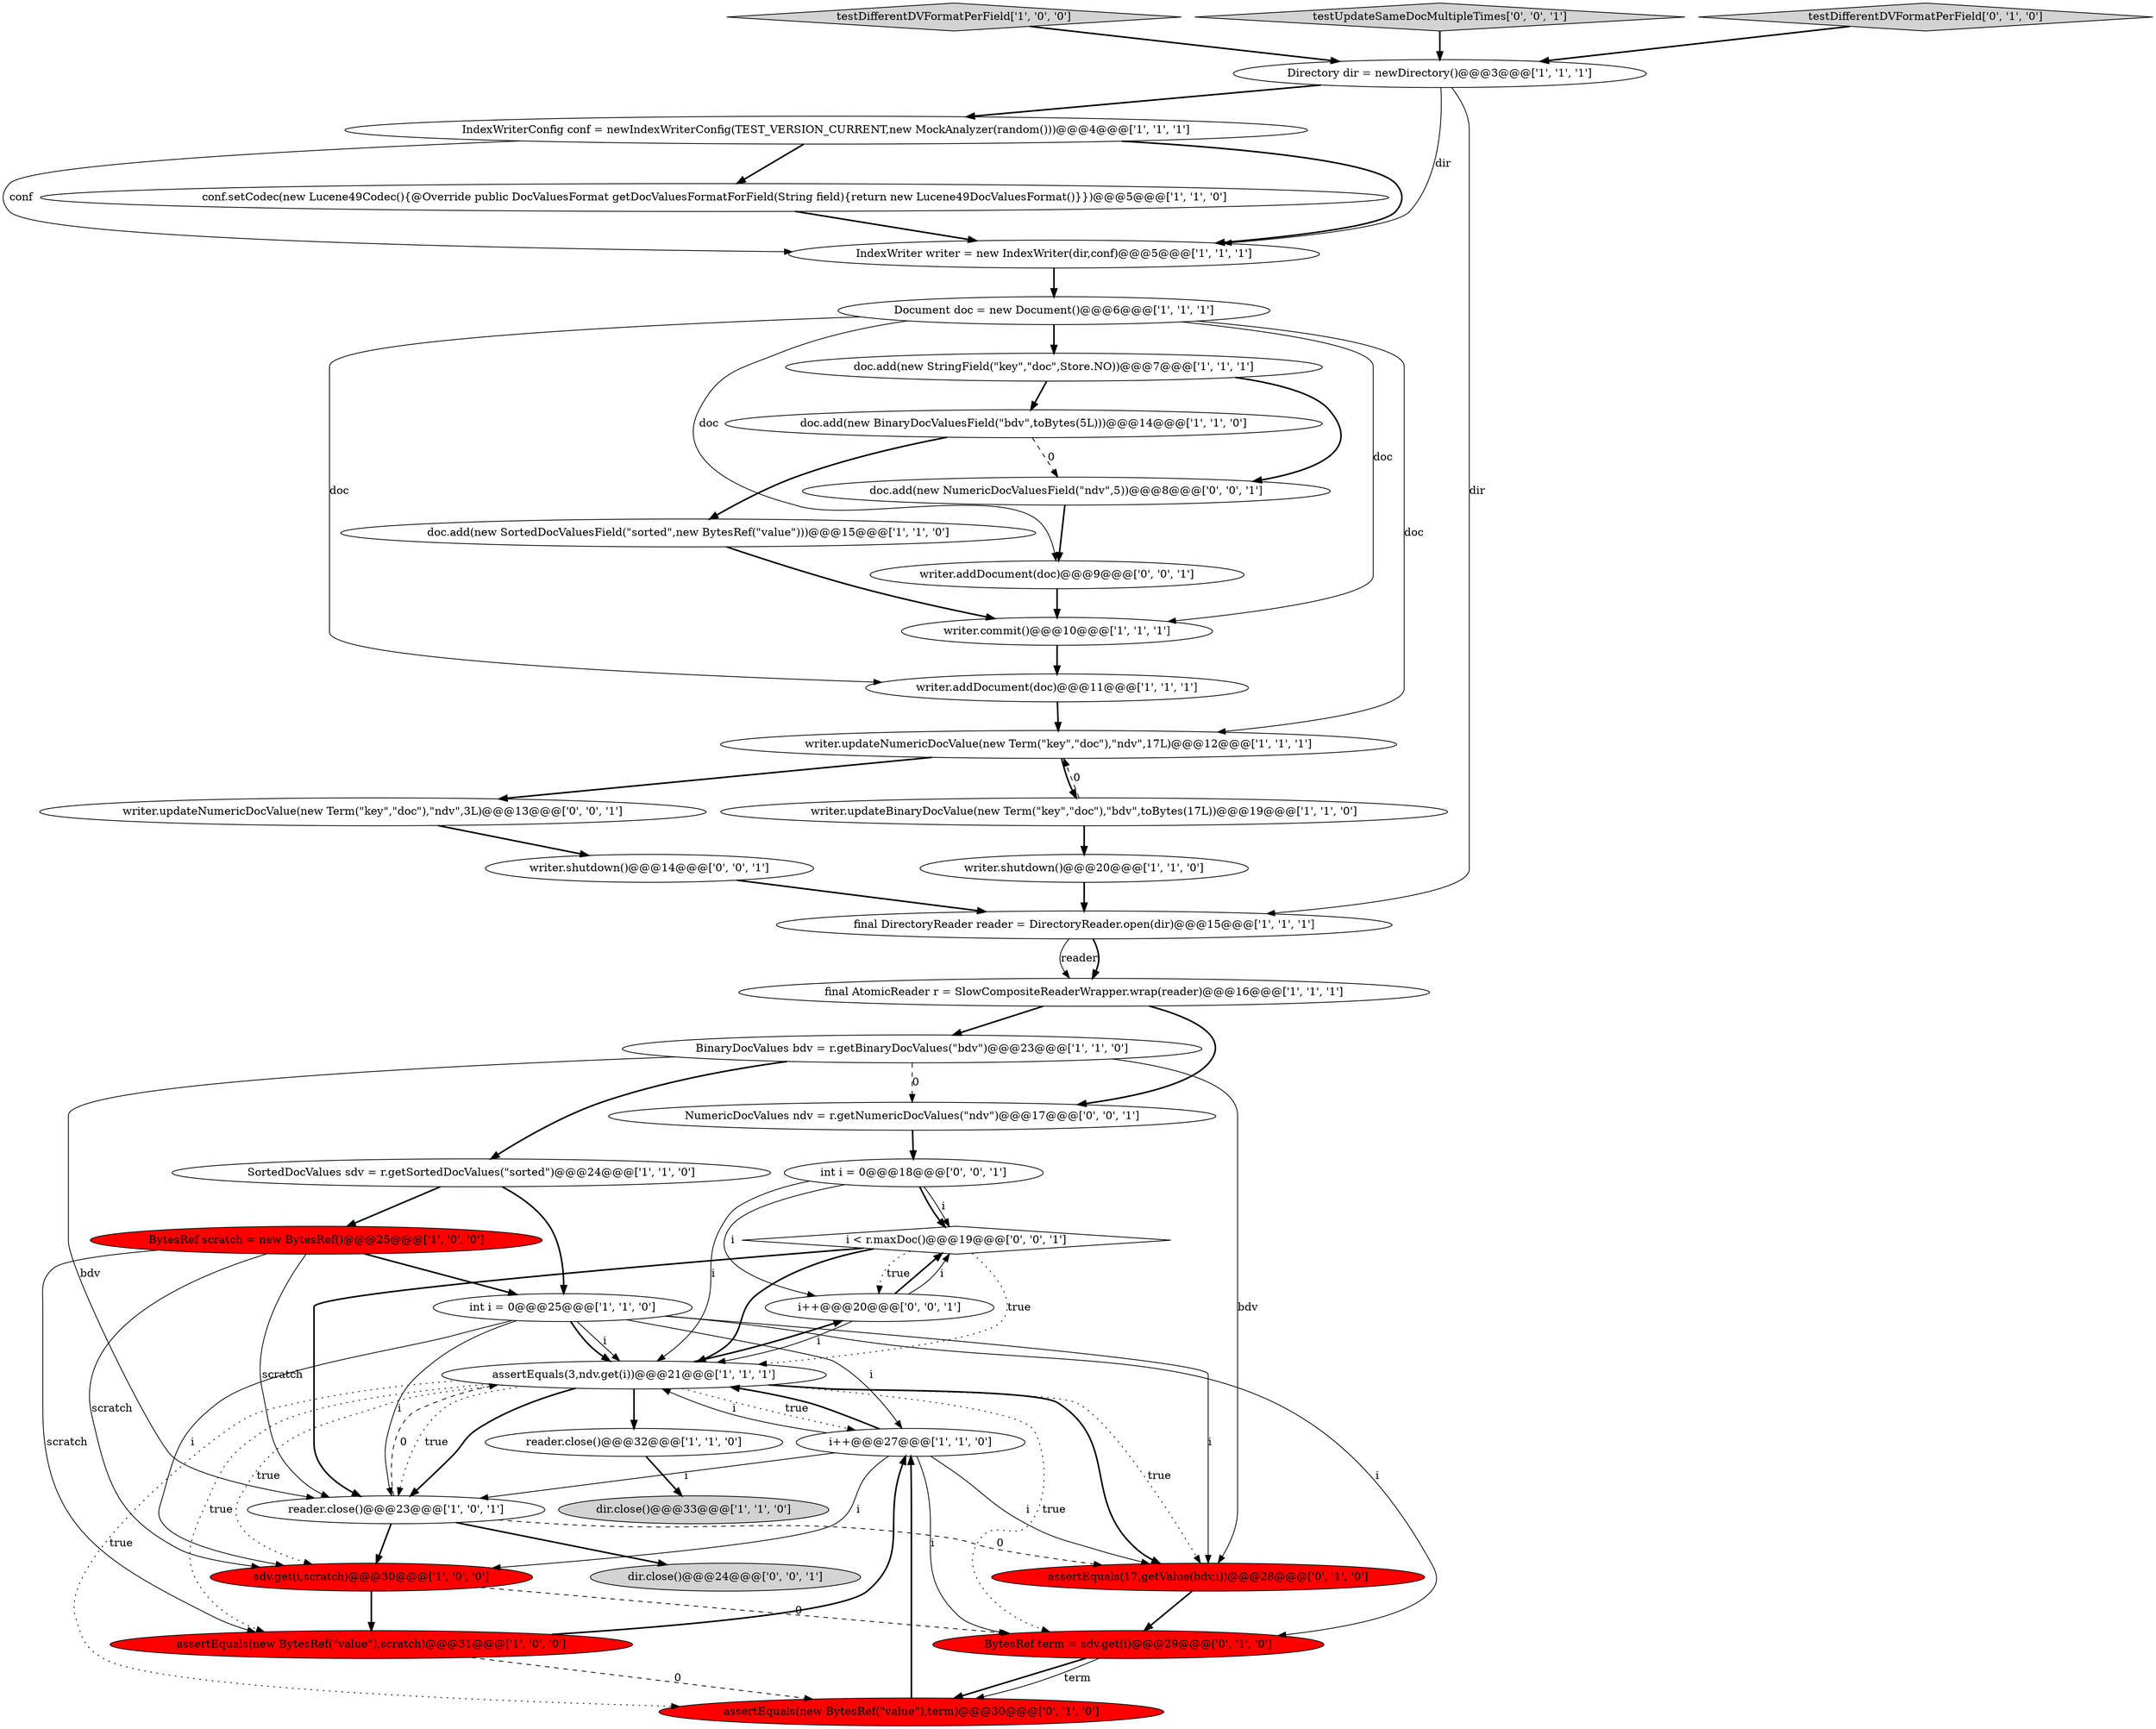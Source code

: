 digraph {
1 [style = filled, label = "conf.setCodec(new Lucene49Codec(){@Override public DocValuesFormat getDocValuesFormatForField(String field){return new Lucene49DocValuesFormat()}})@@@5@@@['1', '1', '0']", fillcolor = white, shape = ellipse image = "AAA0AAABBB1BBB"];
4 [style = filled, label = "testDifferentDVFormatPerField['1', '0', '0']", fillcolor = lightgray, shape = diamond image = "AAA0AAABBB1BBB"];
2 [style = filled, label = "doc.add(new SortedDocValuesField(\"sorted\",new BytesRef(\"value\")))@@@15@@@['1', '1', '0']", fillcolor = white, shape = ellipse image = "AAA0AAABBB1BBB"];
9 [style = filled, label = "writer.shutdown()@@@20@@@['1', '1', '0']", fillcolor = white, shape = ellipse image = "AAA0AAABBB1BBB"];
21 [style = filled, label = "doc.add(new BinaryDocValuesField(\"bdv\",toBytes(5L)))@@@14@@@['1', '1', '0']", fillcolor = white, shape = ellipse image = "AAA0AAABBB1BBB"];
35 [style = filled, label = "NumericDocValues ndv = r.getNumericDocValues(\"ndv\")@@@17@@@['0', '0', '1']", fillcolor = white, shape = ellipse image = "AAA0AAABBB3BBB"];
33 [style = filled, label = "i < r.maxDoc()@@@19@@@['0', '0', '1']", fillcolor = white, shape = diamond image = "AAA0AAABBB3BBB"];
34 [style = filled, label = "i++@@@20@@@['0', '0', '1']", fillcolor = white, shape = ellipse image = "AAA0AAABBB3BBB"];
23 [style = filled, label = "Directory dir = newDirectory()@@@3@@@['1', '1', '1']", fillcolor = white, shape = ellipse image = "AAA0AAABBB1BBB"];
24 [style = filled, label = "writer.updateBinaryDocValue(new Term(\"key\",\"doc\"),\"bdv\",toBytes(17L))@@@19@@@['1', '1', '0']", fillcolor = white, shape = ellipse image = "AAA0AAABBB1BBB"];
11 [style = filled, label = "final DirectoryReader reader = DirectoryReader.open(dir)@@@15@@@['1', '1', '1']", fillcolor = white, shape = ellipse image = "AAA0AAABBB1BBB"];
40 [style = filled, label = "writer.addDocument(doc)@@@9@@@['0', '0', '1']", fillcolor = white, shape = ellipse image = "AAA0AAABBB3BBB"];
19 [style = filled, label = "assertEquals(new BytesRef(\"value\"),scratch)@@@31@@@['1', '0', '0']", fillcolor = red, shape = ellipse image = "AAA1AAABBB1BBB"];
13 [style = filled, label = "IndexWriterConfig conf = newIndexWriterConfig(TEST_VERSION_CURRENT,new MockAnalyzer(random()))@@@4@@@['1', '1', '1']", fillcolor = white, shape = ellipse image = "AAA0AAABBB1BBB"];
14 [style = filled, label = "final AtomicReader r = SlowCompositeReaderWrapper.wrap(reader)@@@16@@@['1', '1', '1']", fillcolor = white, shape = ellipse image = "AAA0AAABBB1BBB"];
0 [style = filled, label = "IndexWriter writer = new IndexWriter(dir,conf)@@@5@@@['1', '1', '1']", fillcolor = white, shape = ellipse image = "AAA0AAABBB1BBB"];
5 [style = filled, label = "assertEquals(3,ndv.get(i))@@@21@@@['1', '1', '1']", fillcolor = white, shape = ellipse image = "AAA0AAABBB1BBB"];
8 [style = filled, label = "writer.addDocument(doc)@@@11@@@['1', '1', '1']", fillcolor = white, shape = ellipse image = "AAA0AAABBB1BBB"];
29 [style = filled, label = "BytesRef term = sdv.get(i)@@@29@@@['0', '1', '0']", fillcolor = red, shape = ellipse image = "AAA1AAABBB2BBB"];
6 [style = filled, label = "Document doc = new Document()@@@6@@@['1', '1', '1']", fillcolor = white, shape = ellipse image = "AAA0AAABBB1BBB"];
15 [style = filled, label = "int i = 0@@@25@@@['1', '1', '0']", fillcolor = white, shape = ellipse image = "AAA0AAABBB1BBB"];
10 [style = filled, label = "dir.close()@@@33@@@['1', '1', '0']", fillcolor = lightgray, shape = ellipse image = "AAA0AAABBB1BBB"];
7 [style = filled, label = "doc.add(new StringField(\"key\",\"doc\",Store.NO))@@@7@@@['1', '1', '1']", fillcolor = white, shape = ellipse image = "AAA0AAABBB1BBB"];
39 [style = filled, label = "doc.add(new NumericDocValuesField(\"ndv\",5))@@@8@@@['0', '0', '1']", fillcolor = white, shape = ellipse image = "AAA0AAABBB3BBB"];
36 [style = filled, label = "int i = 0@@@18@@@['0', '0', '1']", fillcolor = white, shape = ellipse image = "AAA0AAABBB3BBB"];
31 [style = filled, label = "writer.updateNumericDocValue(new Term(\"key\",\"doc\"),\"ndv\",3L)@@@13@@@['0', '0', '1']", fillcolor = white, shape = ellipse image = "AAA0AAABBB3BBB"];
3 [style = filled, label = "BytesRef scratch = new BytesRef()@@@25@@@['1', '0', '0']", fillcolor = red, shape = ellipse image = "AAA1AAABBB1BBB"];
20 [style = filled, label = "reader.close()@@@32@@@['1', '1', '0']", fillcolor = white, shape = ellipse image = "AAA0AAABBB1BBB"];
25 [style = filled, label = "BinaryDocValues bdv = r.getBinaryDocValues(\"bdv\")@@@23@@@['1', '1', '0']", fillcolor = white, shape = ellipse image = "AAA0AAABBB1BBB"];
22 [style = filled, label = "reader.close()@@@23@@@['1', '0', '1']", fillcolor = white, shape = ellipse image = "AAA0AAABBB1BBB"];
37 [style = filled, label = "writer.shutdown()@@@14@@@['0', '0', '1']", fillcolor = white, shape = ellipse image = "AAA0AAABBB3BBB"];
28 [style = filled, label = "assertEquals(17,getValue(bdv,i))@@@28@@@['0', '1', '0']", fillcolor = red, shape = ellipse image = "AAA1AAABBB2BBB"];
27 [style = filled, label = "assertEquals(new BytesRef(\"value\"),term)@@@30@@@['0', '1', '0']", fillcolor = red, shape = ellipse image = "AAA1AAABBB2BBB"];
38 [style = filled, label = "dir.close()@@@24@@@['0', '0', '1']", fillcolor = lightgray, shape = ellipse image = "AAA0AAABBB3BBB"];
32 [style = filled, label = "testUpdateSameDocMultipleTimes['0', '0', '1']", fillcolor = lightgray, shape = diamond image = "AAA0AAABBB3BBB"];
12 [style = filled, label = "sdv.get(i,scratch)@@@30@@@['1', '0', '0']", fillcolor = red, shape = ellipse image = "AAA1AAABBB1BBB"];
17 [style = filled, label = "SortedDocValues sdv = r.getSortedDocValues(\"sorted\")@@@24@@@['1', '1', '0']", fillcolor = white, shape = ellipse image = "AAA0AAABBB1BBB"];
26 [style = filled, label = "i++@@@27@@@['1', '1', '0']", fillcolor = white, shape = ellipse image = "AAA0AAABBB1BBB"];
16 [style = filled, label = "writer.updateNumericDocValue(new Term(\"key\",\"doc\"),\"ndv\",17L)@@@12@@@['1', '1', '1']", fillcolor = white, shape = ellipse image = "AAA0AAABBB1BBB"];
18 [style = filled, label = "writer.commit()@@@10@@@['1', '1', '1']", fillcolor = white, shape = ellipse image = "AAA0AAABBB1BBB"];
30 [style = filled, label = "testDifferentDVFormatPerField['0', '1', '0']", fillcolor = lightgray, shape = diamond image = "AAA0AAABBB2BBB"];
8->16 [style = bold, label=""];
31->37 [style = bold, label=""];
11->14 [style = solid, label="reader"];
19->27 [style = dashed, label="0"];
14->25 [style = bold, label=""];
32->23 [style = bold, label=""];
9->11 [style = bold, label=""];
37->11 [style = bold, label=""];
5->20 [style = bold, label=""];
11->14 [style = bold, label=""];
14->35 [style = bold, label=""];
5->19 [style = dotted, label="true"];
5->12 [style = dotted, label="true"];
5->28 [style = bold, label=""];
36->33 [style = bold, label=""];
13->1 [style = bold, label=""];
21->2 [style = bold, label=""];
5->34 [style = bold, label=""];
15->26 [style = solid, label="i"];
5->22 [style = dotted, label="true"];
23->13 [style = bold, label=""];
6->8 [style = solid, label="doc"];
5->29 [style = dotted, label="true"];
26->22 [style = solid, label="i"];
25->22 [style = solid, label="bdv"];
6->40 [style = solid, label="doc"];
34->33 [style = bold, label=""];
2->18 [style = bold, label=""];
1->0 [style = bold, label=""];
15->29 [style = solid, label="i"];
6->16 [style = solid, label="doc"];
29->27 [style = bold, label=""];
22->38 [style = bold, label=""];
22->5 [style = dashed, label="0"];
22->28 [style = dashed, label="0"];
19->26 [style = bold, label=""];
17->15 [style = bold, label=""];
5->26 [style = dotted, label="true"];
6->7 [style = bold, label=""];
5->22 [style = bold, label=""];
6->18 [style = solid, label="doc"];
4->23 [style = bold, label=""];
13->0 [style = bold, label=""];
27->26 [style = bold, label=""];
28->29 [style = bold, label=""];
23->0 [style = solid, label="dir"];
26->29 [style = solid, label="i"];
16->24 [style = bold, label=""];
3->12 [style = solid, label="scratch"];
33->5 [style = bold, label=""];
15->5 [style = solid, label="i"];
25->17 [style = bold, label=""];
21->39 [style = dashed, label="0"];
7->39 [style = bold, label=""];
39->40 [style = bold, label=""];
16->31 [style = bold, label=""];
29->27 [style = solid, label="term"];
5->27 [style = dotted, label="true"];
17->3 [style = bold, label=""];
13->0 [style = solid, label="conf"];
26->12 [style = solid, label="i"];
18->8 [style = bold, label=""];
15->28 [style = solid, label="i"];
36->34 [style = solid, label="i"];
5->28 [style = dotted, label="true"];
25->28 [style = solid, label="bdv"];
36->33 [style = solid, label="i"];
33->22 [style = bold, label=""];
24->9 [style = bold, label=""];
0->6 [style = bold, label=""];
26->5 [style = bold, label=""];
33->34 [style = dotted, label="true"];
30->23 [style = bold, label=""];
34->33 [style = solid, label="i"];
40->18 [style = bold, label=""];
26->28 [style = solid, label="i"];
3->15 [style = bold, label=""];
25->35 [style = dashed, label="0"];
15->12 [style = solid, label="i"];
24->16 [style = dashed, label="0"];
15->5 [style = bold, label=""];
20->10 [style = bold, label=""];
26->5 [style = solid, label="i"];
15->22 [style = solid, label="i"];
22->12 [style = bold, label=""];
33->5 [style = dotted, label="true"];
36->5 [style = solid, label="i"];
12->29 [style = dashed, label="0"];
23->11 [style = solid, label="dir"];
7->21 [style = bold, label=""];
3->19 [style = solid, label="scratch"];
34->5 [style = solid, label="i"];
35->36 [style = bold, label=""];
12->19 [style = bold, label=""];
3->22 [style = solid, label="scratch"];
}
